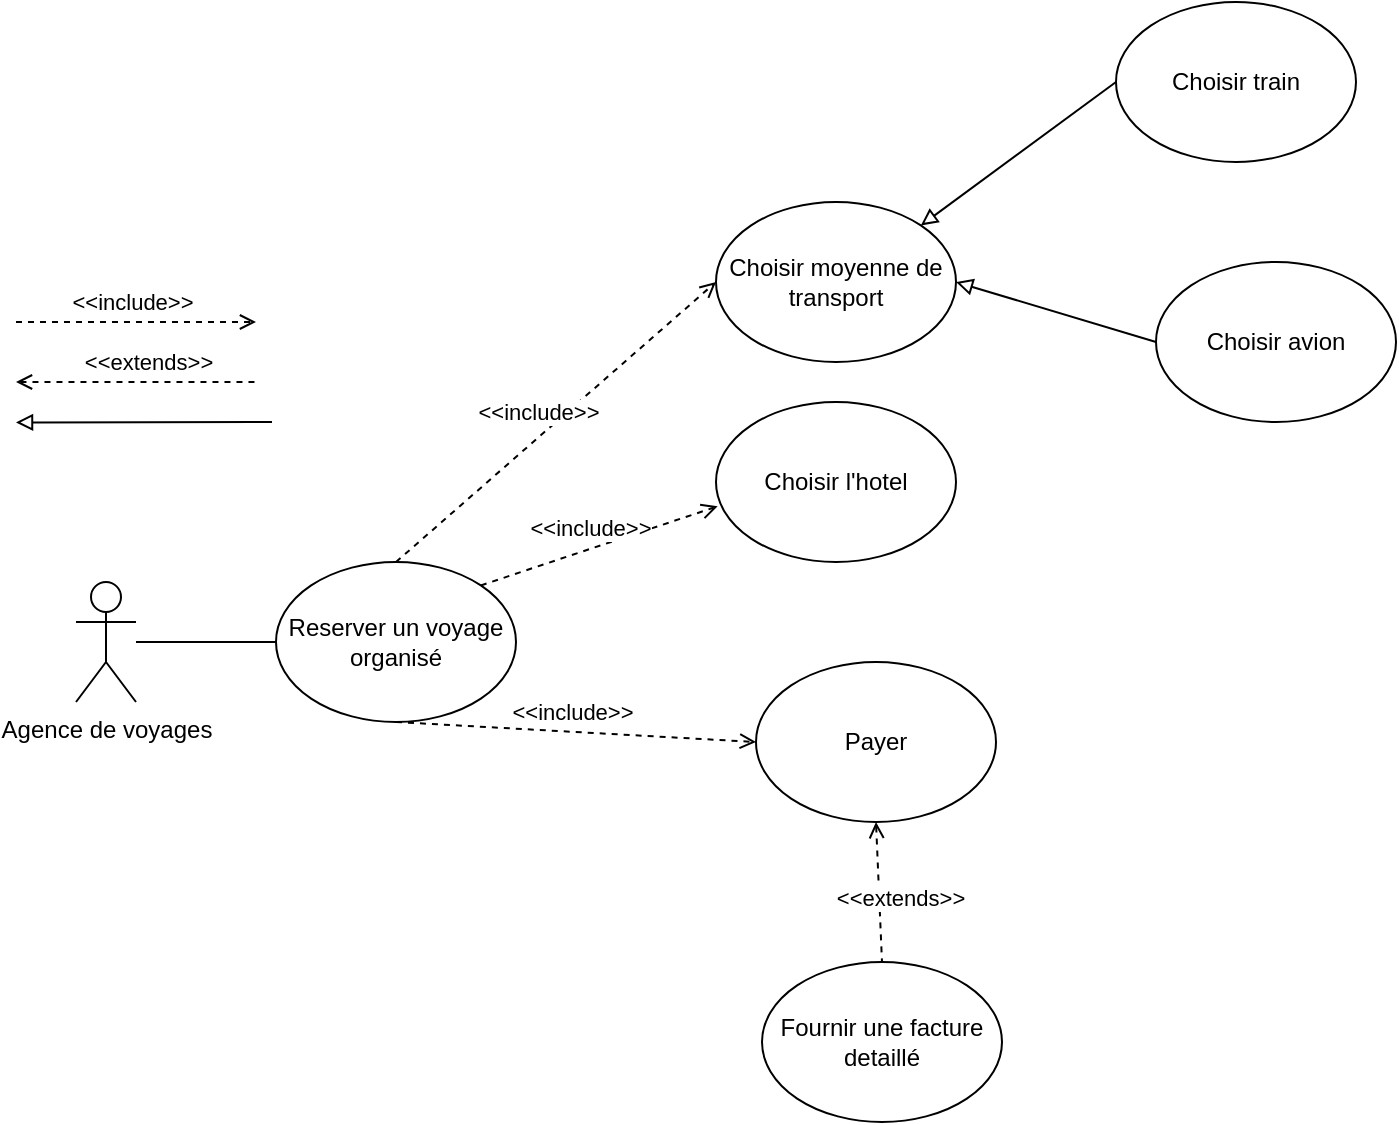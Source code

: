 <mxfile version="13.11.0" type="device"><diagram id="MyVi20UWRy9rAOeBUbBP" name="Page-1"><mxGraphModel dx="1662" dy="2000" grid="1" gridSize="10" guides="1" tooltips="1" connect="1" arrows="1" fold="1" page="1" pageScale="1" pageWidth="827" pageHeight="1169" math="0" shadow="0"><root><mxCell id="0"/><mxCell id="1" parent="0"/><mxCell id="21JePOyw6VtdxneJJqh_-1" value="&amp;lt;&amp;lt;include&amp;gt;&amp;gt;" style="endArrow=open;html=1;endFill=0;dashed=1;" edge="1" parent="1"><mxGeometry x="-0.032" y="10" width="50" height="50" relative="1" as="geometry"><mxPoint x="40" y="60" as="sourcePoint"/><mxPoint x="160" y="60" as="targetPoint"/><mxPoint as="offset"/></mxGeometry></mxCell><mxCell id="21JePOyw6VtdxneJJqh_-2" value="&amp;lt;&amp;lt;extends&amp;gt;&amp;gt;" style="endArrow=none;html=1;endFill=0;dashed=1;startArrow=open;startFill=0;" edge="1" parent="1"><mxGeometry x="0.097" y="10" width="50" height="50" relative="1" as="geometry"><mxPoint x="40" y="90" as="sourcePoint"/><mxPoint x="160" y="90" as="targetPoint"/><mxPoint as="offset"/></mxGeometry></mxCell><mxCell id="21JePOyw6VtdxneJJqh_-3" style="rounded=0;jettySize=auto;html=1;startArrow=block;startFill=0;endArrow=none;endFill=0;endSize=6;targetPerimeterSpacing=0;" edge="1" parent="1"><mxGeometry relative="1" as="geometry"><mxPoint x="40.004" y="110.225" as="sourcePoint"/><mxPoint x="168" y="110" as="targetPoint"/></mxGeometry></mxCell><mxCell id="21JePOyw6VtdxneJJqh_-4" value="Agence de voyages&lt;br&gt;" style="shape=umlActor;verticalLabelPosition=bottom;labelBackgroundColor=#ffffff;verticalAlign=top;html=1;outlineConnect=0;" vertex="1" parent="1"><mxGeometry x="70" y="190" width="30" height="60" as="geometry"/></mxCell><mxCell id="21JePOyw6VtdxneJJqh_-5" value="Reserver un voyage organisé" style="ellipse;whiteSpace=wrap;html=1;" vertex="1" parent="1"><mxGeometry x="170" y="180" width="120" height="80" as="geometry"/></mxCell><mxCell id="21JePOyw6VtdxneJJqh_-6" value="" style="endArrow=none;html=1;entryX=0;entryY=0.5;entryDx=0;entryDy=0;" edge="1" parent="1" target="21JePOyw6VtdxneJJqh_-5"><mxGeometry width="50" height="50" relative="1" as="geometry"><mxPoint x="100" y="220" as="sourcePoint"/><mxPoint x="170" y="210" as="targetPoint"/></mxGeometry></mxCell><mxCell id="21JePOyw6VtdxneJJqh_-7" value="Choisir l'hotel" style="ellipse;whiteSpace=wrap;html=1;" vertex="1" parent="1"><mxGeometry x="390" y="100" width="120" height="80" as="geometry"/></mxCell><mxCell id="21JePOyw6VtdxneJJqh_-8" value="&amp;lt;&amp;lt;include&amp;gt;&amp;gt;" style="endArrow=open;html=1;endFill=0;dashed=1;entryX=0.007;entryY=0.652;entryDx=0;entryDy=0;entryPerimeter=0;exitX=1;exitY=0;exitDx=0;exitDy=0;" edge="1" parent="1" source="21JePOyw6VtdxneJJqh_-5" target="21JePOyw6VtdxneJJqh_-7"><mxGeometry x="-0.032" y="10" width="50" height="50" relative="1" as="geometry"><mxPoint x="50" y="70" as="sourcePoint"/><mxPoint x="170" y="70" as="targetPoint"/><mxPoint as="offset"/></mxGeometry></mxCell><mxCell id="21JePOyw6VtdxneJJqh_-9" value="Payer" style="ellipse;whiteSpace=wrap;html=1;" vertex="1" parent="1"><mxGeometry x="410" y="230" width="120" height="80" as="geometry"/></mxCell><mxCell id="21JePOyw6VtdxneJJqh_-10" value="&amp;lt;&amp;lt;include&amp;gt;&amp;gt;" style="endArrow=open;html=1;endFill=0;dashed=1;entryX=0;entryY=0.5;entryDx=0;entryDy=0;exitX=0.5;exitY=1;exitDx=0;exitDy=0;" edge="1" parent="1" source="21JePOyw6VtdxneJJqh_-5" target="21JePOyw6VtdxneJJqh_-9"><mxGeometry x="-0.032" y="10" width="50" height="50" relative="1" as="geometry"><mxPoint x="230" y="330" as="sourcePoint"/><mxPoint x="350" y="330" as="targetPoint"/><mxPoint as="offset"/></mxGeometry></mxCell><mxCell id="21JePOyw6VtdxneJJqh_-11" value="&amp;lt;&amp;lt;extends&amp;gt;&amp;gt;" style="endArrow=none;html=1;endFill=0;dashed=1;startArrow=open;startFill=0;exitX=0.5;exitY=1;exitDx=0;exitDy=0;entryX=0.5;entryY=0;entryDx=0;entryDy=0;" edge="1" parent="1" source="21JePOyw6VtdxneJJqh_-9" target="21JePOyw6VtdxneJJqh_-12"><mxGeometry x="0.097" y="10" width="50" height="50" relative="1" as="geometry"><mxPoint x="450" y="450" as="sourcePoint"/><mxPoint x="450" y="440" as="targetPoint"/><mxPoint as="offset"/></mxGeometry></mxCell><mxCell id="21JePOyw6VtdxneJJqh_-12" value="Fournir une facture detaillé" style="ellipse;whiteSpace=wrap;html=1;" vertex="1" parent="1"><mxGeometry x="413" y="380" width="120" height="80" as="geometry"/></mxCell><mxCell id="21JePOyw6VtdxneJJqh_-13" value="Choisir moyenne de transport" style="ellipse;whiteSpace=wrap;html=1;" vertex="1" parent="1"><mxGeometry x="390" width="120" height="80" as="geometry"/></mxCell><mxCell id="21JePOyw6VtdxneJJqh_-14" style="rounded=0;jettySize=auto;html=1;startArrow=block;startFill=0;endArrow=none;endFill=0;endSize=6;targetPerimeterSpacing=0;exitX=1;exitY=0;exitDx=0;exitDy=0;entryX=0;entryY=0.5;entryDx=0;entryDy=0;" edge="1" parent="1" source="21JePOyw6VtdxneJJqh_-13" target="21JePOyw6VtdxneJJqh_-18"><mxGeometry relative="1" as="geometry"><mxPoint x="510.004" y="30.225" as="sourcePoint"/><mxPoint x="590" y="-40" as="targetPoint"/></mxGeometry></mxCell><mxCell id="21JePOyw6VtdxneJJqh_-15" style="rounded=0;jettySize=auto;html=1;startArrow=block;startFill=0;endArrow=none;endFill=0;endSize=6;targetPerimeterSpacing=0;exitX=1;exitY=0.5;exitDx=0;exitDy=0;entryX=0;entryY=0.5;entryDx=0;entryDy=0;" edge="1" parent="1" source="21JePOyw6VtdxneJJqh_-13" target="21JePOyw6VtdxneJJqh_-16"><mxGeometry relative="1" as="geometry"><mxPoint x="520.004" y="40.225" as="sourcePoint"/><mxPoint x="650" y="40" as="targetPoint"/></mxGeometry></mxCell><mxCell id="21JePOyw6VtdxneJJqh_-16" value="Choisir avion" style="ellipse;whiteSpace=wrap;html=1;" vertex="1" parent="1"><mxGeometry x="610" y="30" width="120" height="80" as="geometry"/></mxCell><mxCell id="21JePOyw6VtdxneJJqh_-17" value="&amp;lt;&amp;lt;include&amp;gt;&amp;gt;" style="endArrow=open;html=1;endFill=0;dashed=1;entryX=0;entryY=0.5;entryDx=0;entryDy=0;exitX=0.5;exitY=0;exitDx=0;exitDy=0;" edge="1" parent="1" source="21JePOyw6VtdxneJJqh_-5" target="21JePOyw6VtdxneJJqh_-13"><mxGeometry x="-0.032" y="10" width="50" height="50" relative="1" as="geometry"><mxPoint x="50" y="70" as="sourcePoint"/><mxPoint x="170" y="70" as="targetPoint"/><mxPoint as="offset"/></mxGeometry></mxCell><mxCell id="21JePOyw6VtdxneJJqh_-18" value="Choisir train" style="ellipse;whiteSpace=wrap;html=1;" vertex="1" parent="1"><mxGeometry x="590" y="-100" width="120" height="80" as="geometry"/></mxCell></root></mxGraphModel></diagram></mxfile>